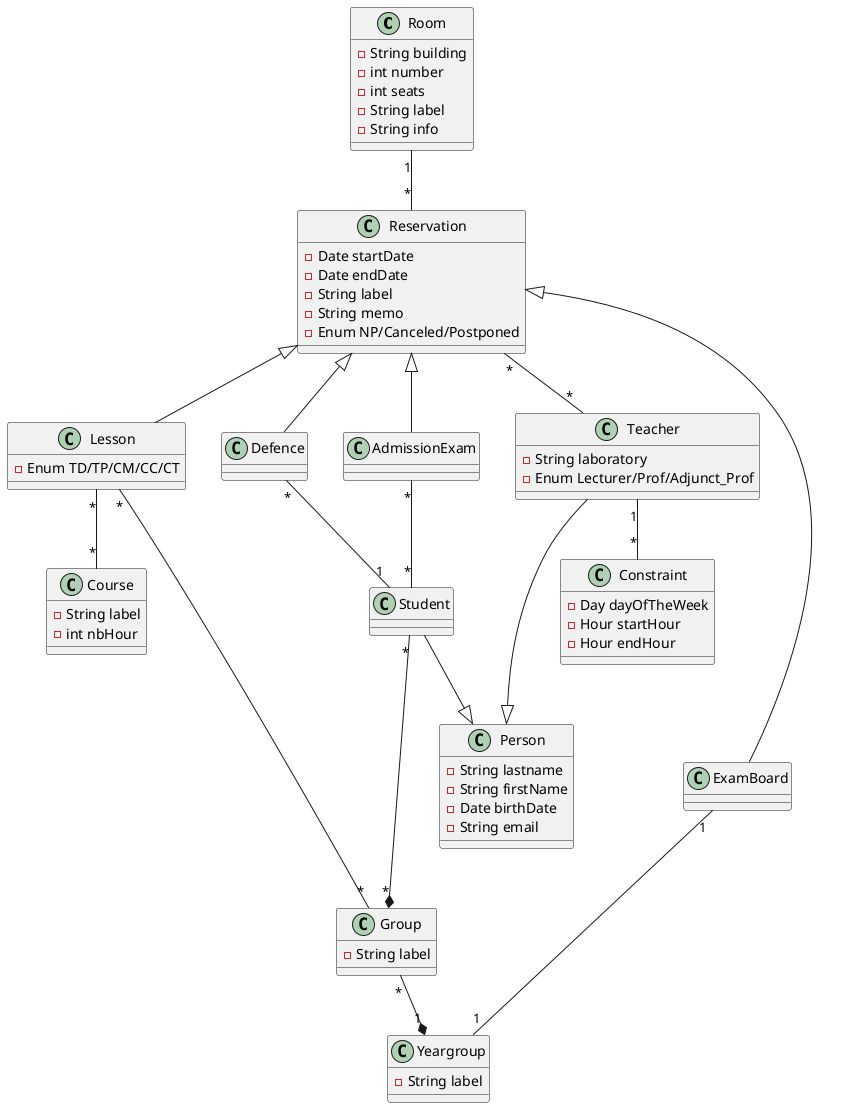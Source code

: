 @startuml

class Room {
    -String building
    -int number
    -int seats
    -String label
    -String info
}

class Lesson {
    -Enum TD/TP/CM/CC/CT
}

class Person {
    -String lastname
    -String firstName
    -Date birthDate
    -String email
}

class Yeargroup {
    -String label
}

class Course {
    -String label
    -int nbHour
}

class Constraint {
    -Day dayOfTheWeek
    -Hour startHour
    -Hour endHour
}

class Group {
    -String label
}

class Student

class Teacher {
    -String laboratory
    -Enum Lecturer/Prof/Adjunct_Prof
}

class Reservation {
    -Date startDate
    -Date endDate
    -String label
    -String memo
    -Enum NP/Canceled/Postponed
}

class ExamBoard

class AdmissionExam 

Room "1" -- "*" Reservation

Student "*" --* "*" Group

Group "*" --* "1" Yeargroup 

Lesson "*" ---- "*" Group

Lesson "*" -- "*" Course

Teacher "1" -- "*" Constraint

Lesson -up-|> Reservation

Defence -up-|> Reservation

ExamBoard -up-|> Reservation

AdmissionExam -up-|> Reservation

Student --|> Person

Teacher --|> Person

AdmissionExam "*" -- "*" Student

Reservation "*" -- "*" Teacher

ExamBoard "1" -- "1" Yeargroup

Defence "*" -- "1" Student

@enduml
